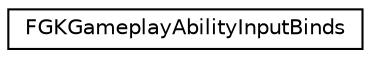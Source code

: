 digraph "Graphical Class Hierarchy"
{
 // LATEX_PDF_SIZE
  edge [fontname="Helvetica",fontsize="10",labelfontname="Helvetica",labelfontsize="10"];
  node [fontname="Helvetica",fontsize="10",shape=record];
  rankdir="LR";
  Node0 [label="FGKGameplayAbilityInputBinds",height=0.2,width=0.4,color="black", fillcolor="white", style="filled",URL="$structFGKGameplayAbilityInputBinds.html",tooltip=" "];
}
